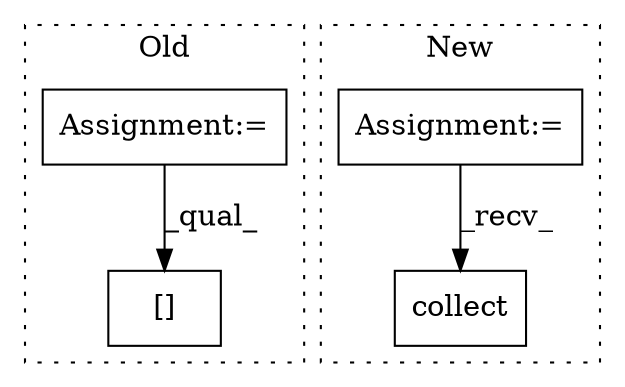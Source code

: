 digraph G {
subgraph cluster0 {
1 [label="[]" a="2" s="2032,2066" l="16,1" shape="box"];
4 [label="Assignment:=" a="7" s="1320" l="2" shape="box"];
label = "Old";
style="dotted";
}
subgraph cluster1 {
2 [label="collect" a="32" s="1437,1451" l="8,1" shape="box"];
3 [label="Assignment:=" a="7" s="1236" l="1" shape="box"];
label = "New";
style="dotted";
}
3 -> 2 [label="_recv_"];
4 -> 1 [label="_qual_"];
}